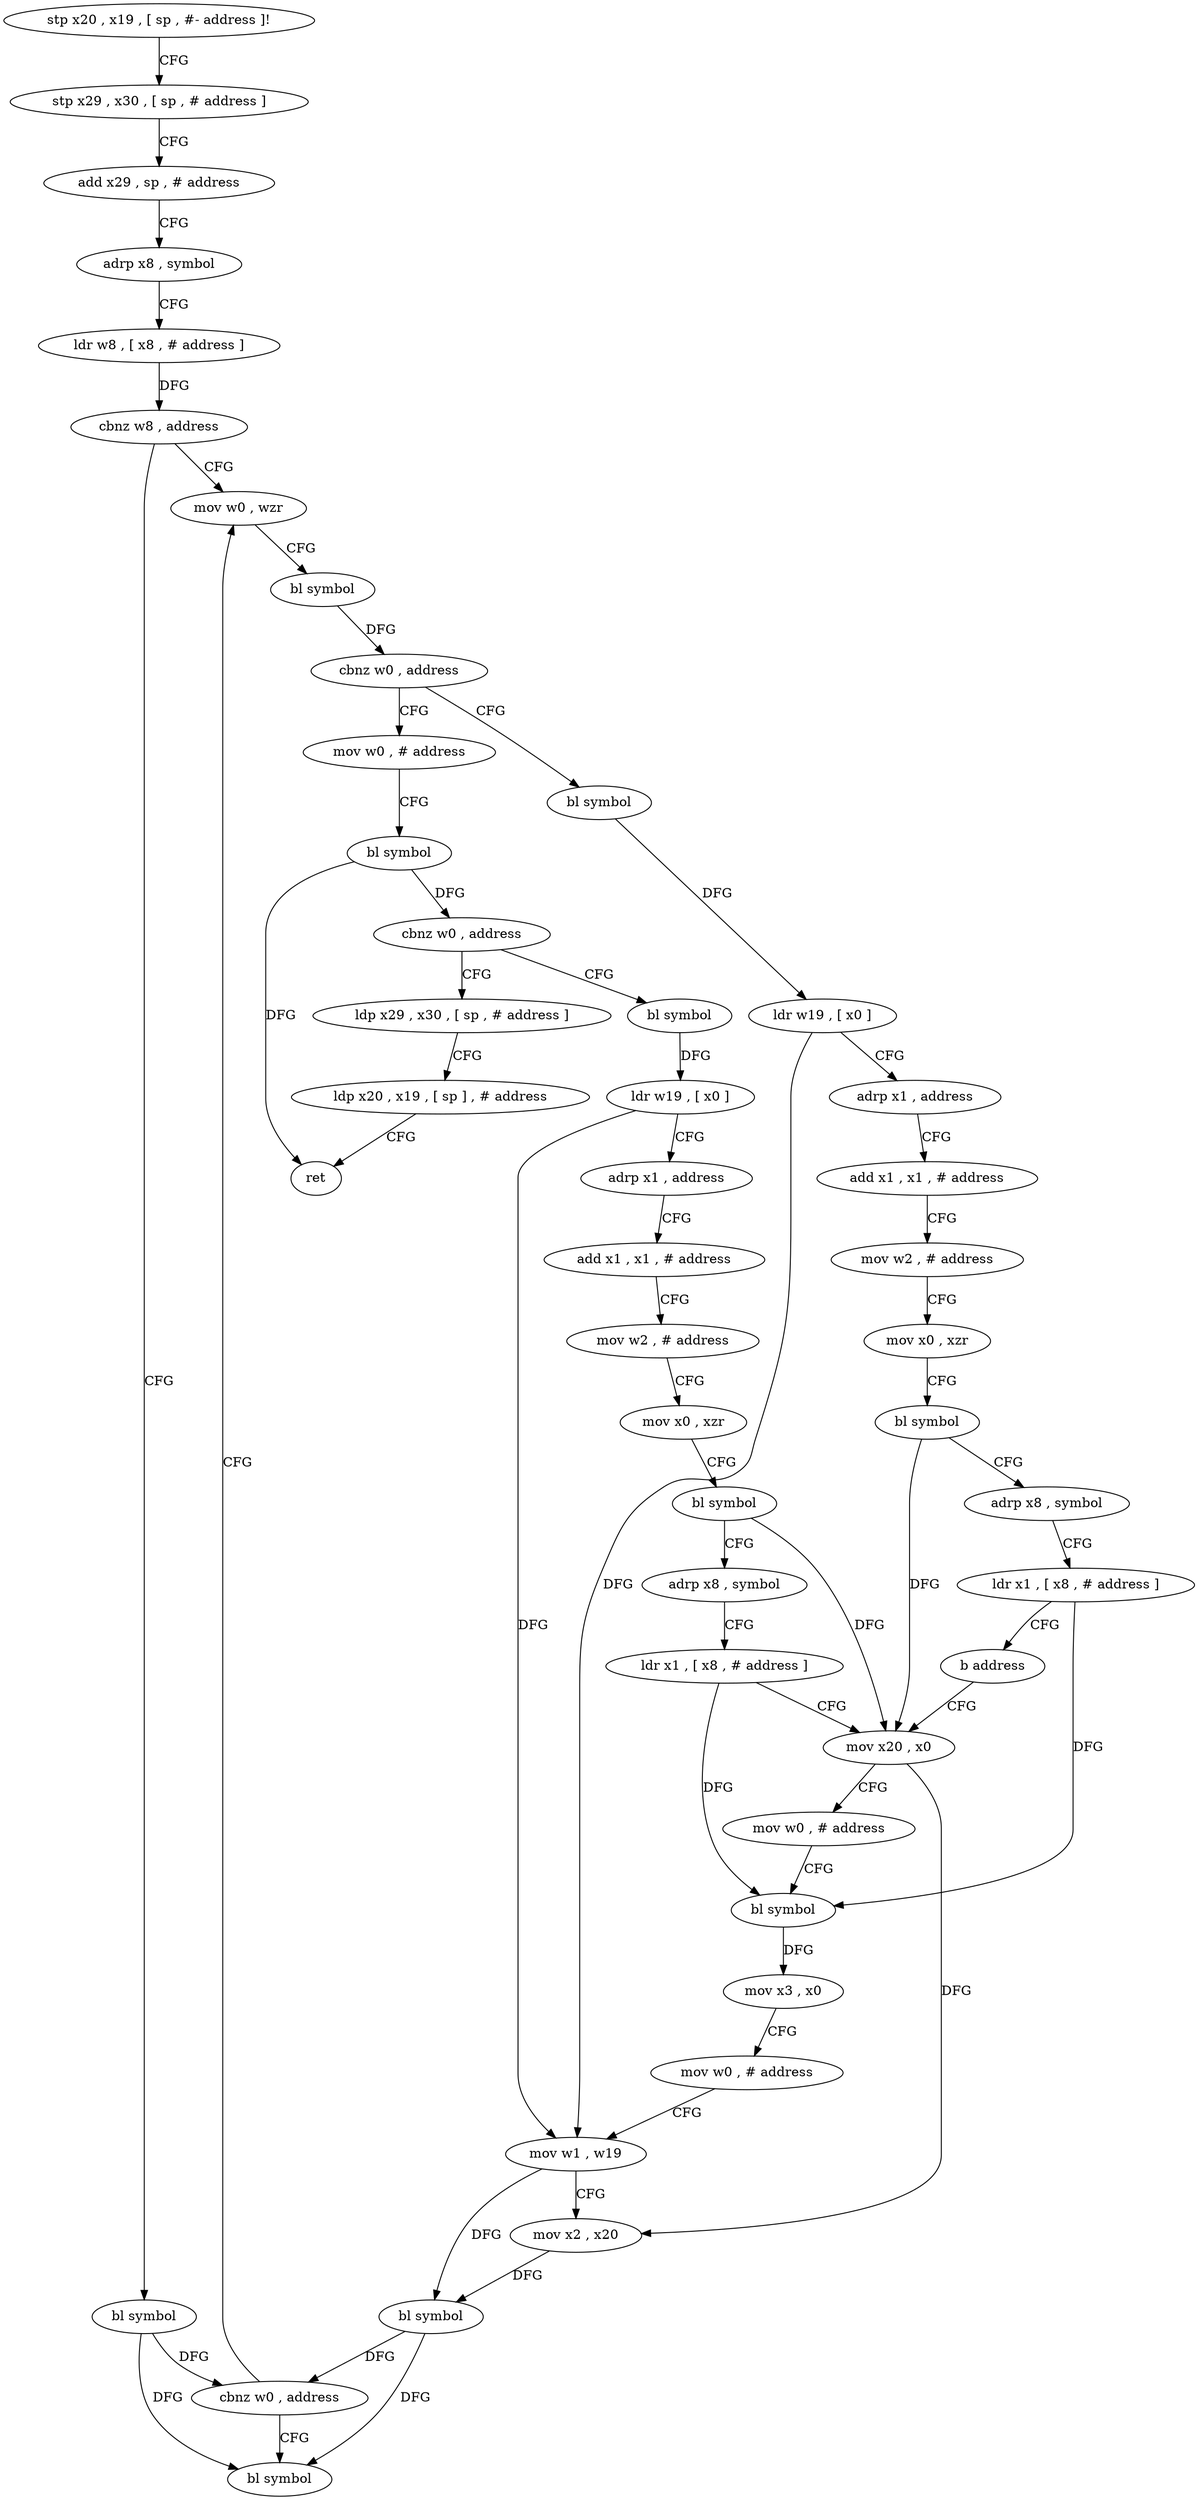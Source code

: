 digraph "func" {
"4211912" [label = "stp x20 , x19 , [ sp , #- address ]!" ]
"4211916" [label = "stp x29 , x30 , [ sp , # address ]" ]
"4211920" [label = "add x29 , sp , # address" ]
"4211924" [label = "adrp x8 , symbol" ]
"4211928" [label = "ldr w8 , [ x8 , # address ]" ]
"4211932" [label = "cbnz w8 , address" ]
"4211944" [label = "mov w0 , wzr" ]
"4211936" [label = "bl symbol" ]
"4211948" [label = "bl symbol" ]
"4211952" [label = "cbnz w0 , address" ]
"4211980" [label = "bl symbol" ]
"4211956" [label = "mov w0 , # address" ]
"4211940" [label = "cbnz w0 , address" ]
"4212088" [label = "bl symbol" ]
"4211984" [label = "ldr w19 , [ x0 ]" ]
"4211988" [label = "adrp x1 , address" ]
"4211992" [label = "add x1 , x1 , # address" ]
"4211996" [label = "mov w2 , # address" ]
"4212000" [label = "mov x0 , xzr" ]
"4212004" [label = "bl symbol" ]
"4212008" [label = "adrp x8 , symbol" ]
"4212012" [label = "ldr x1 , [ x8 , # address ]" ]
"4212016" [label = "b address" ]
"4212056" [label = "mov x20 , x0" ]
"4211960" [label = "bl symbol" ]
"4211964" [label = "cbnz w0 , address" ]
"4212020" [label = "bl symbol" ]
"4211968" [label = "ldp x29 , x30 , [ sp , # address ]" ]
"4212060" [label = "mov w0 , # address" ]
"4212064" [label = "bl symbol" ]
"4212068" [label = "mov x3 , x0" ]
"4212072" [label = "mov w0 , # address" ]
"4212076" [label = "mov w1 , w19" ]
"4212080" [label = "mov x2 , x20" ]
"4212084" [label = "bl symbol" ]
"4212024" [label = "ldr w19 , [ x0 ]" ]
"4212028" [label = "adrp x1 , address" ]
"4212032" [label = "add x1 , x1 , # address" ]
"4212036" [label = "mov w2 , # address" ]
"4212040" [label = "mov x0 , xzr" ]
"4212044" [label = "bl symbol" ]
"4212048" [label = "adrp x8 , symbol" ]
"4212052" [label = "ldr x1 , [ x8 , # address ]" ]
"4211972" [label = "ldp x20 , x19 , [ sp ] , # address" ]
"4211976" [label = "ret" ]
"4211912" -> "4211916" [ label = "CFG" ]
"4211916" -> "4211920" [ label = "CFG" ]
"4211920" -> "4211924" [ label = "CFG" ]
"4211924" -> "4211928" [ label = "CFG" ]
"4211928" -> "4211932" [ label = "DFG" ]
"4211932" -> "4211944" [ label = "CFG" ]
"4211932" -> "4211936" [ label = "CFG" ]
"4211944" -> "4211948" [ label = "CFG" ]
"4211936" -> "4211940" [ label = "DFG" ]
"4211936" -> "4212088" [ label = "DFG" ]
"4211948" -> "4211952" [ label = "DFG" ]
"4211952" -> "4211980" [ label = "CFG" ]
"4211952" -> "4211956" [ label = "CFG" ]
"4211980" -> "4211984" [ label = "DFG" ]
"4211956" -> "4211960" [ label = "CFG" ]
"4211940" -> "4212088" [ label = "CFG" ]
"4211940" -> "4211944" [ label = "CFG" ]
"4211984" -> "4211988" [ label = "CFG" ]
"4211984" -> "4212076" [ label = "DFG" ]
"4211988" -> "4211992" [ label = "CFG" ]
"4211992" -> "4211996" [ label = "CFG" ]
"4211996" -> "4212000" [ label = "CFG" ]
"4212000" -> "4212004" [ label = "CFG" ]
"4212004" -> "4212008" [ label = "CFG" ]
"4212004" -> "4212056" [ label = "DFG" ]
"4212008" -> "4212012" [ label = "CFG" ]
"4212012" -> "4212016" [ label = "CFG" ]
"4212012" -> "4212064" [ label = "DFG" ]
"4212016" -> "4212056" [ label = "CFG" ]
"4212056" -> "4212060" [ label = "CFG" ]
"4212056" -> "4212080" [ label = "DFG" ]
"4211960" -> "4211964" [ label = "DFG" ]
"4211960" -> "4211976" [ label = "DFG" ]
"4211964" -> "4212020" [ label = "CFG" ]
"4211964" -> "4211968" [ label = "CFG" ]
"4212020" -> "4212024" [ label = "DFG" ]
"4211968" -> "4211972" [ label = "CFG" ]
"4212060" -> "4212064" [ label = "CFG" ]
"4212064" -> "4212068" [ label = "DFG" ]
"4212068" -> "4212072" [ label = "CFG" ]
"4212072" -> "4212076" [ label = "CFG" ]
"4212076" -> "4212080" [ label = "CFG" ]
"4212076" -> "4212084" [ label = "DFG" ]
"4212080" -> "4212084" [ label = "DFG" ]
"4212084" -> "4212088" [ label = "DFG" ]
"4212084" -> "4211940" [ label = "DFG" ]
"4212024" -> "4212028" [ label = "CFG" ]
"4212024" -> "4212076" [ label = "DFG" ]
"4212028" -> "4212032" [ label = "CFG" ]
"4212032" -> "4212036" [ label = "CFG" ]
"4212036" -> "4212040" [ label = "CFG" ]
"4212040" -> "4212044" [ label = "CFG" ]
"4212044" -> "4212048" [ label = "CFG" ]
"4212044" -> "4212056" [ label = "DFG" ]
"4212048" -> "4212052" [ label = "CFG" ]
"4212052" -> "4212056" [ label = "CFG" ]
"4212052" -> "4212064" [ label = "DFG" ]
"4211972" -> "4211976" [ label = "CFG" ]
}
